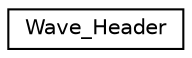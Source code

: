 digraph "Graphical Class Hierarchy"
{
  edge [fontname="Helvetica",fontsize="10",labelfontname="Helvetica",labelfontsize="10"];
  node [fontname="Helvetica",fontsize="10",shape=record];
  rankdir="LR";
  Node0 [label="Wave_Header",height=0.2,width=0.4,color="black", fillcolor="white", style="filled",URL="$d3/d33/structWave__Header.html"];
}
